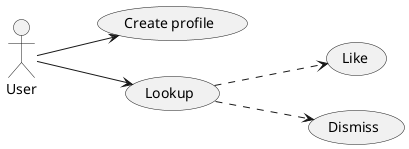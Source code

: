 @startuml
left to right direction

actor User

usecase CreateProfile as "Create profile"
usecase Lookup
usecase Like
usecase Dismiss

User --> CreateProfile
User --> Lookup
Lookup ..> Like
Lookup ..> Dismiss


@enduml